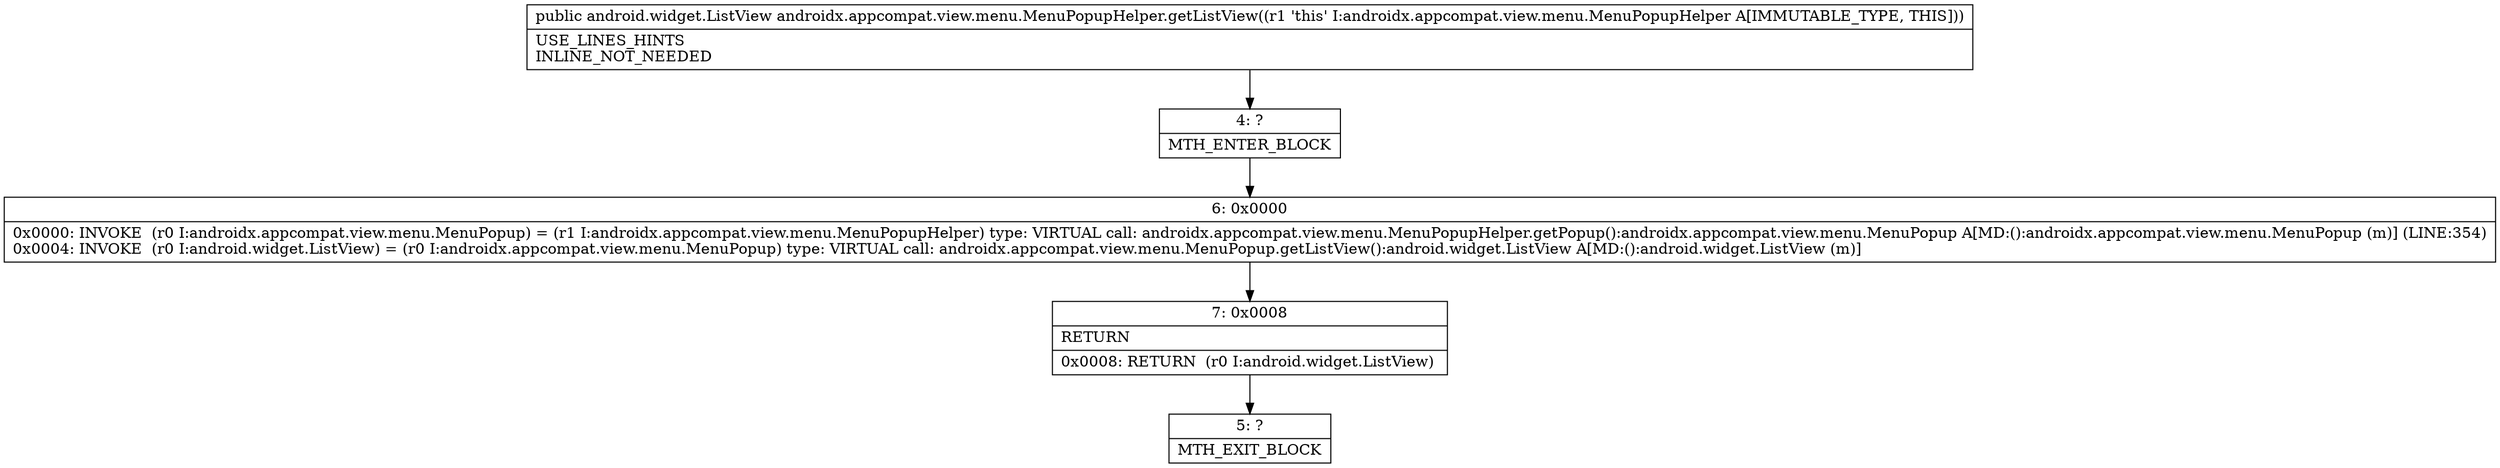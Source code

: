 digraph "CFG forandroidx.appcompat.view.menu.MenuPopupHelper.getListView()Landroid\/widget\/ListView;" {
Node_4 [shape=record,label="{4\:\ ?|MTH_ENTER_BLOCK\l}"];
Node_6 [shape=record,label="{6\:\ 0x0000|0x0000: INVOKE  (r0 I:androidx.appcompat.view.menu.MenuPopup) = (r1 I:androidx.appcompat.view.menu.MenuPopupHelper) type: VIRTUAL call: androidx.appcompat.view.menu.MenuPopupHelper.getPopup():androidx.appcompat.view.menu.MenuPopup A[MD:():androidx.appcompat.view.menu.MenuPopup (m)] (LINE:354)\l0x0004: INVOKE  (r0 I:android.widget.ListView) = (r0 I:androidx.appcompat.view.menu.MenuPopup) type: VIRTUAL call: androidx.appcompat.view.menu.MenuPopup.getListView():android.widget.ListView A[MD:():android.widget.ListView (m)]\l}"];
Node_7 [shape=record,label="{7\:\ 0x0008|RETURN\l|0x0008: RETURN  (r0 I:android.widget.ListView) \l}"];
Node_5 [shape=record,label="{5\:\ ?|MTH_EXIT_BLOCK\l}"];
MethodNode[shape=record,label="{public android.widget.ListView androidx.appcompat.view.menu.MenuPopupHelper.getListView((r1 'this' I:androidx.appcompat.view.menu.MenuPopupHelper A[IMMUTABLE_TYPE, THIS]))  | USE_LINES_HINTS\lINLINE_NOT_NEEDED\l}"];
MethodNode -> Node_4;Node_4 -> Node_6;
Node_6 -> Node_7;
Node_7 -> Node_5;
}

